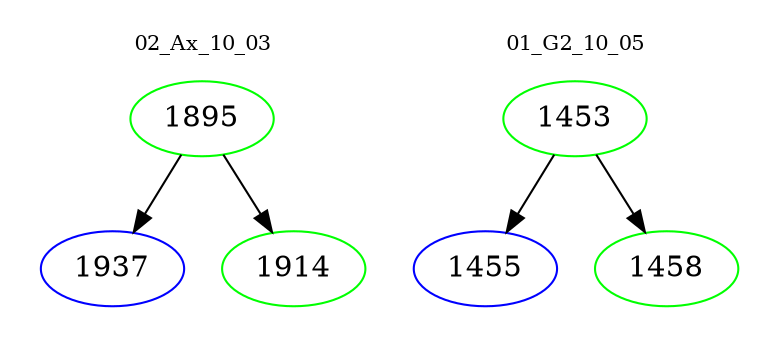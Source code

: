 digraph{
subgraph cluster_0 {
color = white
label = "02_Ax_10_03";
fontsize=10;
T0_1895 [label="1895", color="green"]
T0_1895 -> T0_1937 [color="black"]
T0_1937 [label="1937", color="blue"]
T0_1895 -> T0_1914 [color="black"]
T0_1914 [label="1914", color="green"]
}
subgraph cluster_1 {
color = white
label = "01_G2_10_05";
fontsize=10;
T1_1453 [label="1453", color="green"]
T1_1453 -> T1_1455 [color="black"]
T1_1455 [label="1455", color="blue"]
T1_1453 -> T1_1458 [color="black"]
T1_1458 [label="1458", color="green"]
}
}
